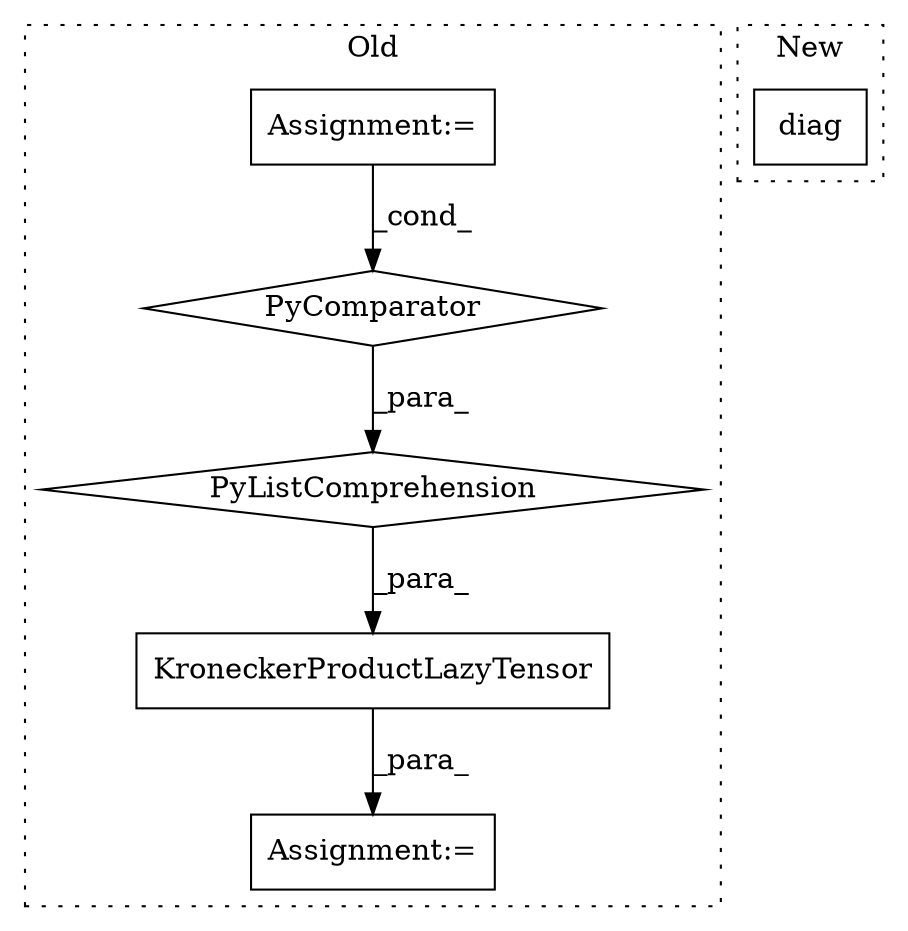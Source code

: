 digraph G {
subgraph cluster0 {
1 [label="KroneckerProductLazyTensor" a="32" s="11420,11637" l="42,-5" shape="box"];
3 [label="Assignment:=" a="7" s="11419" l="1" shape="box"];
4 [label="Assignment:=" a="7" s="11567" l="62" shape="box"];
5 [label="PyListComprehension" a="109" s="11462" l="175" shape="diamond"];
6 [label="PyComparator" a="113" s="11567" l="62" shape="diamond"];
label = "Old";
style="dotted";
}
subgraph cluster1 {
2 [label="diag" a="32" s="11320" l="6" shape="box"];
label = "New";
style="dotted";
}
1 -> 3 [label="_para_"];
4 -> 6 [label="_cond_"];
5 -> 1 [label="_para_"];
6 -> 5 [label="_para_"];
}